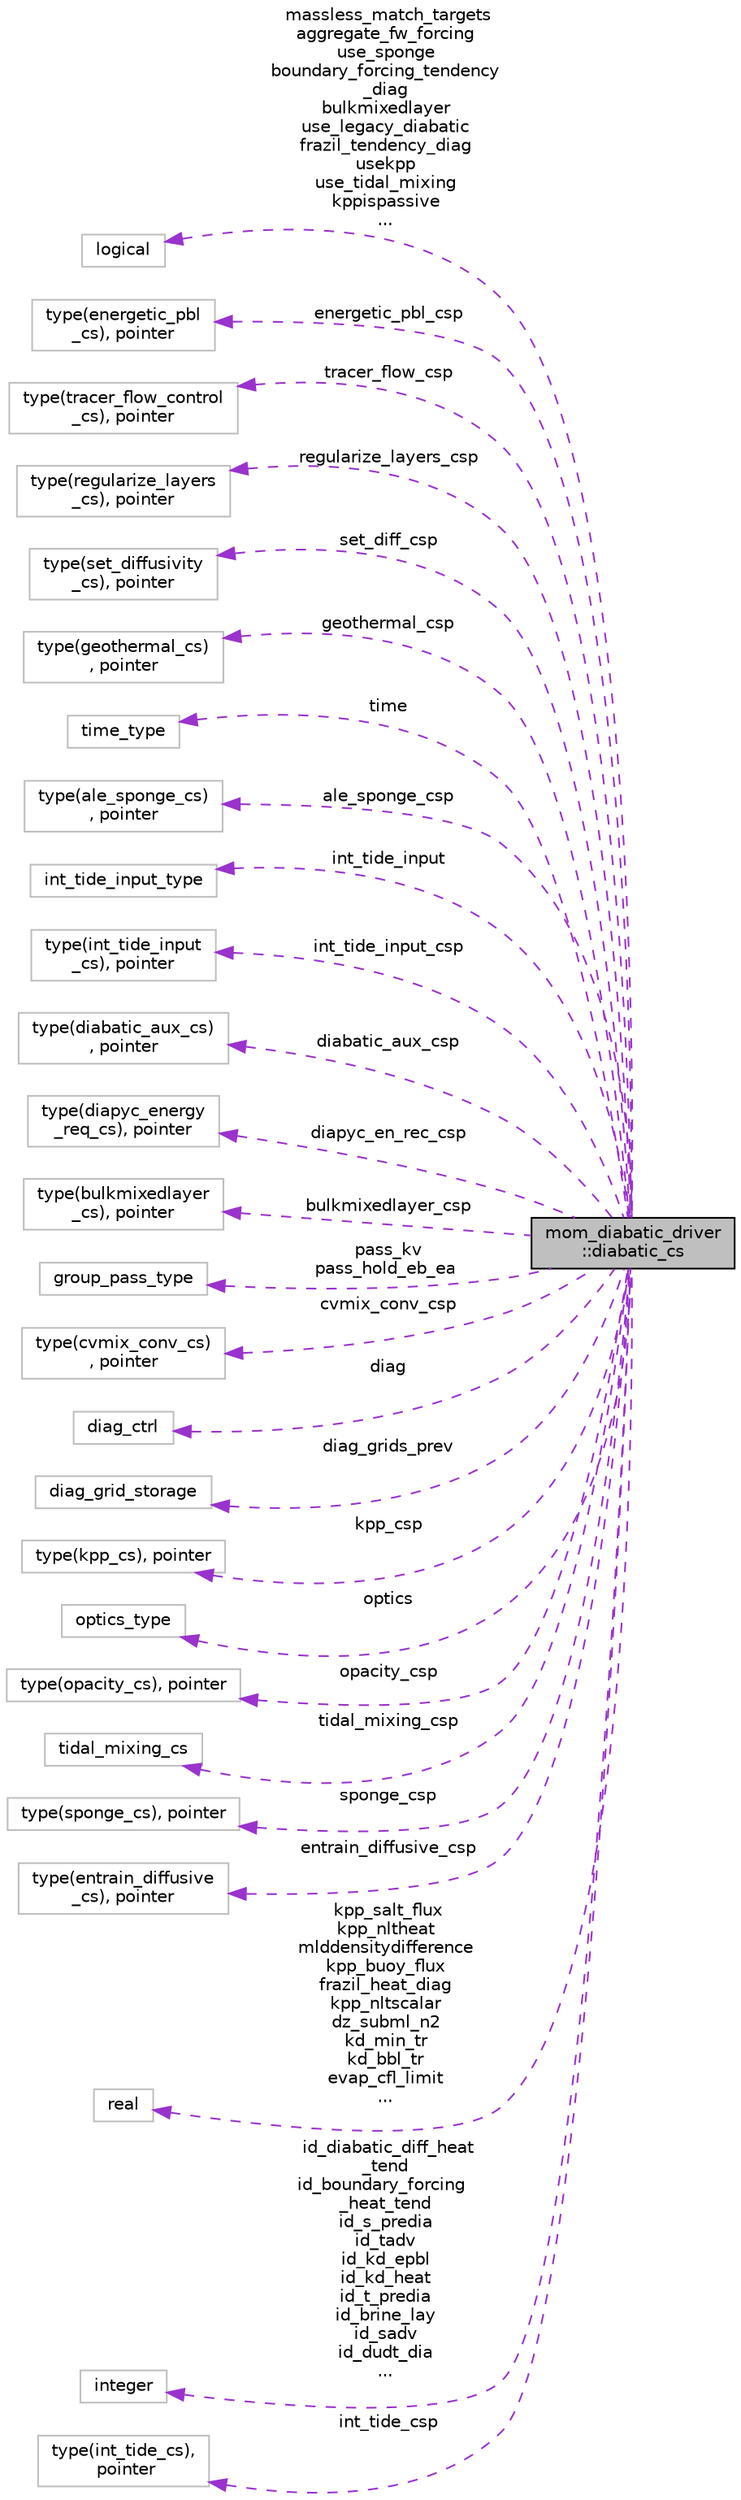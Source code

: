 digraph "mom_diabatic_driver::diabatic_cs"
{
 // INTERACTIVE_SVG=YES
 // LATEX_PDF_SIZE
  edge [fontname="Helvetica",fontsize="10",labelfontname="Helvetica",labelfontsize="10"];
  node [fontname="Helvetica",fontsize="10",shape=record];
  rankdir="LR";
  Node1 [label="mom_diabatic_driver\l::diabatic_cs",height=0.2,width=0.4,color="black", fillcolor="grey75", style="filled", fontcolor="black",tooltip="Control structure for this module."];
  Node2 -> Node1 [dir="back",color="darkorchid3",fontsize="10",style="dashed",label=" massless_match_targets\naggregate_fw_forcing\nuse_sponge\nboundary_forcing_tendency\l_diag\nbulkmixedlayer\nuse_legacy_diabatic\nfrazil_tendency_diag\nusekpp\nuse_tidal_mixing\nkppispassive\n..." ,fontname="Helvetica"];
  Node2 [label="logical",height=0.2,width=0.4,color="grey75", fillcolor="white", style="filled",tooltip=" "];
  Node3 -> Node1 [dir="back",color="darkorchid3",fontsize="10",style="dashed",label=" energetic_pbl_csp" ,fontname="Helvetica"];
  Node3 [label="type(energetic_pbl\l_cs), pointer",height=0.2,width=0.4,color="grey75", fillcolor="white", style="filled",tooltip=" "];
  Node4 -> Node1 [dir="back",color="darkorchid3",fontsize="10",style="dashed",label=" tracer_flow_csp" ,fontname="Helvetica"];
  Node4 [label="type(tracer_flow_control\l_cs), pointer",height=0.2,width=0.4,color="grey75", fillcolor="white", style="filled",tooltip=" "];
  Node5 -> Node1 [dir="back",color="darkorchid3",fontsize="10",style="dashed",label=" regularize_layers_csp" ,fontname="Helvetica"];
  Node5 [label="type(regularize_layers\l_cs), pointer",height=0.2,width=0.4,color="grey75", fillcolor="white", style="filled",tooltip=" "];
  Node6 -> Node1 [dir="back",color="darkorchid3",fontsize="10",style="dashed",label=" set_diff_csp" ,fontname="Helvetica"];
  Node6 [label="type(set_diffusivity\l_cs), pointer",height=0.2,width=0.4,color="grey75", fillcolor="white", style="filled",tooltip=" "];
  Node7 -> Node1 [dir="back",color="darkorchid3",fontsize="10",style="dashed",label=" geothermal_csp" ,fontname="Helvetica"];
  Node7 [label="type(geothermal_cs)\l, pointer",height=0.2,width=0.4,color="grey75", fillcolor="white", style="filled",tooltip=" "];
  Node8 -> Node1 [dir="back",color="darkorchid3",fontsize="10",style="dashed",label=" time" ,fontname="Helvetica"];
  Node8 [label="time_type",height=0.2,width=0.4,color="grey75", fillcolor="white", style="filled",tooltip=" "];
  Node9 -> Node1 [dir="back",color="darkorchid3",fontsize="10",style="dashed",label=" ale_sponge_csp" ,fontname="Helvetica"];
  Node9 [label="type(ale_sponge_cs)\l, pointer",height=0.2,width=0.4,color="grey75", fillcolor="white", style="filled",tooltip=" "];
  Node10 -> Node1 [dir="back",color="darkorchid3",fontsize="10",style="dashed",label=" int_tide_input" ,fontname="Helvetica"];
  Node10 [label="int_tide_input_type",height=0.2,width=0.4,color="grey75", fillcolor="white", style="filled",tooltip=" "];
  Node11 -> Node1 [dir="back",color="darkorchid3",fontsize="10",style="dashed",label=" int_tide_input_csp" ,fontname="Helvetica"];
  Node11 [label="type(int_tide_input\l_cs), pointer",height=0.2,width=0.4,color="grey75", fillcolor="white", style="filled",tooltip=" "];
  Node12 -> Node1 [dir="back",color="darkorchid3",fontsize="10",style="dashed",label=" diabatic_aux_csp" ,fontname="Helvetica"];
  Node12 [label="type(diabatic_aux_cs)\l, pointer",height=0.2,width=0.4,color="grey75", fillcolor="white", style="filled",tooltip=" "];
  Node13 -> Node1 [dir="back",color="darkorchid3",fontsize="10",style="dashed",label=" diapyc_en_rec_csp" ,fontname="Helvetica"];
  Node13 [label="type(diapyc_energy\l_req_cs), pointer",height=0.2,width=0.4,color="grey75", fillcolor="white", style="filled",tooltip=" "];
  Node14 -> Node1 [dir="back",color="darkorchid3",fontsize="10",style="dashed",label=" bulkmixedlayer_csp" ,fontname="Helvetica"];
  Node14 [label="type(bulkmixedlayer\l_cs), pointer",height=0.2,width=0.4,color="grey75", fillcolor="white", style="filled",tooltip=" "];
  Node15 -> Node1 [dir="back",color="darkorchid3",fontsize="10",style="dashed",label=" pass_kv\npass_hold_eb_ea" ,fontname="Helvetica"];
  Node15 [label="group_pass_type",height=0.2,width=0.4,color="grey75", fillcolor="white", style="filled",tooltip=" "];
  Node16 -> Node1 [dir="back",color="darkorchid3",fontsize="10",style="dashed",label=" cvmix_conv_csp" ,fontname="Helvetica"];
  Node16 [label="type(cvmix_conv_cs)\l, pointer",height=0.2,width=0.4,color="grey75", fillcolor="white", style="filled",tooltip=" "];
  Node17 -> Node1 [dir="back",color="darkorchid3",fontsize="10",style="dashed",label=" diag" ,fontname="Helvetica"];
  Node17 [label="diag_ctrl",height=0.2,width=0.4,color="grey75", fillcolor="white", style="filled",tooltip=" "];
  Node18 -> Node1 [dir="back",color="darkorchid3",fontsize="10",style="dashed",label=" diag_grids_prev" ,fontname="Helvetica"];
  Node18 [label="diag_grid_storage",height=0.2,width=0.4,color="grey75", fillcolor="white", style="filled",tooltip=" "];
  Node19 -> Node1 [dir="back",color="darkorchid3",fontsize="10",style="dashed",label=" kpp_csp" ,fontname="Helvetica"];
  Node19 [label="type(kpp_cs), pointer",height=0.2,width=0.4,color="grey75", fillcolor="white", style="filled",tooltip=" "];
  Node20 -> Node1 [dir="back",color="darkorchid3",fontsize="10",style="dashed",label=" optics" ,fontname="Helvetica"];
  Node20 [label="optics_type",height=0.2,width=0.4,color="grey75", fillcolor="white", style="filled",tooltip=" "];
  Node21 -> Node1 [dir="back",color="darkorchid3",fontsize="10",style="dashed",label=" opacity_csp" ,fontname="Helvetica"];
  Node21 [label="type(opacity_cs), pointer",height=0.2,width=0.4,color="grey75", fillcolor="white", style="filled",tooltip=" "];
  Node22 -> Node1 [dir="back",color="darkorchid3",fontsize="10",style="dashed",label=" tidal_mixing_csp" ,fontname="Helvetica"];
  Node22 [label="tidal_mixing_cs",height=0.2,width=0.4,color="grey75", fillcolor="white", style="filled",tooltip=" "];
  Node23 -> Node1 [dir="back",color="darkorchid3",fontsize="10",style="dashed",label=" sponge_csp" ,fontname="Helvetica"];
  Node23 [label="type(sponge_cs), pointer",height=0.2,width=0.4,color="grey75", fillcolor="white", style="filled",tooltip=" "];
  Node24 -> Node1 [dir="back",color="darkorchid3",fontsize="10",style="dashed",label=" entrain_diffusive_csp" ,fontname="Helvetica"];
  Node24 [label="type(entrain_diffusive\l_cs), pointer",height=0.2,width=0.4,color="grey75", fillcolor="white", style="filled",tooltip=" "];
  Node25 -> Node1 [dir="back",color="darkorchid3",fontsize="10",style="dashed",label=" kpp_salt_flux\nkpp_nltheat\nmlddensitydifference\nkpp_buoy_flux\nfrazil_heat_diag\nkpp_nltscalar\ndz_subml_n2\nkd_min_tr\nkd_bbl_tr\nevap_cfl_limit\n..." ,fontname="Helvetica"];
  Node25 [label="real",height=0.2,width=0.4,color="grey75", fillcolor="white", style="filled",tooltip=" "];
  Node26 -> Node1 [dir="back",color="darkorchid3",fontsize="10",style="dashed",label=" id_diabatic_diff_heat\l_tend\nid_boundary_forcing\l_heat_tend\nid_s_predia\nid_tadv\nid_kd_epbl\nid_kd_heat\nid_t_predia\nid_brine_lay\nid_sadv\nid_dudt_dia\n..." ,fontname="Helvetica"];
  Node26 [label="integer",height=0.2,width=0.4,color="grey75", fillcolor="white", style="filled",tooltip=" "];
  Node27 -> Node1 [dir="back",color="darkorchid3",fontsize="10",style="dashed",label=" int_tide_csp" ,fontname="Helvetica"];
  Node27 [label="type(int_tide_cs),\l pointer",height=0.2,width=0.4,color="grey75", fillcolor="white", style="filled",tooltip=" "];
}
